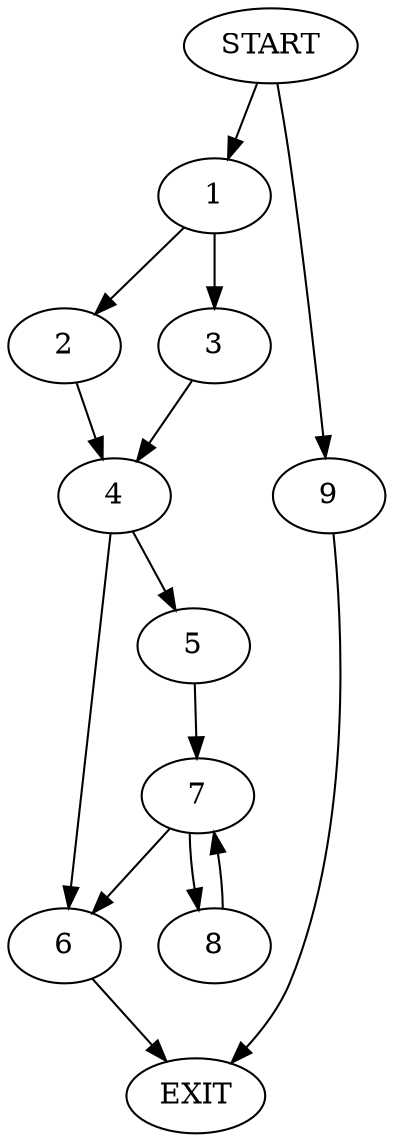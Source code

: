digraph {
0 [label="START"]
10 [label="EXIT"]
0 -> 1
1 -> 2
1 -> 3
2 -> 4
3 -> 4
4 -> 5
4 -> 6
5 -> 7
6 -> 10
7 -> 6
7 -> 8
8 -> 7
0 -> 9
9 -> 10
}
